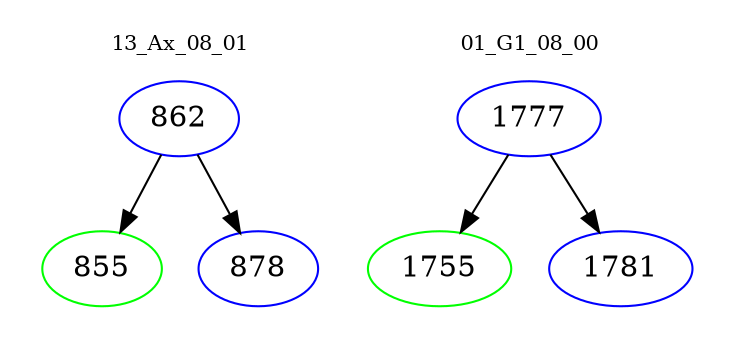 digraph{
subgraph cluster_0 {
color = white
label = "13_Ax_08_01";
fontsize=10;
T0_862 [label="862", color="blue"]
T0_862 -> T0_855 [color="black"]
T0_855 [label="855", color="green"]
T0_862 -> T0_878 [color="black"]
T0_878 [label="878", color="blue"]
}
subgraph cluster_1 {
color = white
label = "01_G1_08_00";
fontsize=10;
T1_1777 [label="1777", color="blue"]
T1_1777 -> T1_1755 [color="black"]
T1_1755 [label="1755", color="green"]
T1_1777 -> T1_1781 [color="black"]
T1_1781 [label="1781", color="blue"]
}
}
